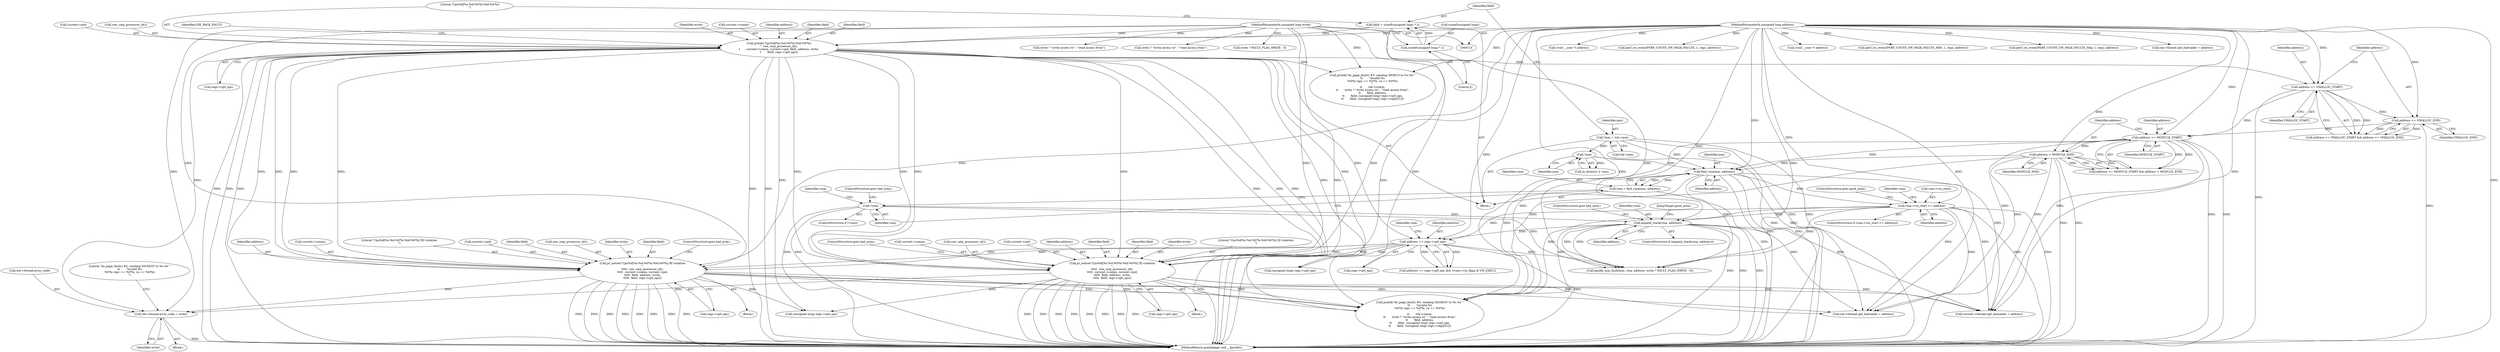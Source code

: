 digraph "0_linux_a8b0ca17b80e92faab46ee7179ba9e99ccb61233_14@API" {
"1000415" [label="(Call,tsk->thread.error_code = write)"];
"1000302" [label="(Call,pr_notice(\"Cpu%d[%s:%d:%0*lx:%ld:%0*lx] RI violation\n\",\n\t\t\t\t\t  raw_smp_processor_id(),\n\t\t\t\t\t  current->comm, current->pid,\n\t\t\t\t\t  field, address, write,\n\t\t\t\t\t  field, regs->cp0_epc))"];
"1000142" [label="(Call,printk(\"Cpu%d[%s:%d:%0*lx:%ld:%0*lx]\n\", raw_smp_processor_id(),\n\t       current->comm, current->pid, field, address, write,\n\t       field, regs->cp0_epc))"];
"1000134" [label="(Call,field = sizeof(unsigned long) * 2)"];
"1000136" [label="(Call,sizeof(unsigned long) * 2)"];
"1000117" [label="(MethodParameterIn,unsigned long address)"];
"1000116" [label="(MethodParameterIn,unsigned long write)"];
"1000265" [label="(Call,address == regs->cp0_epc)"];
"1000237" [label="(Call,expand_stack(vma, address))"];
"1000218" [label="(Call,!vma)"];
"1000212" [label="(Call,vma = find_vma(mm, address))"];
"1000214" [label="(Call,find_vma(mm, address))"];
"1000128" [label="(Call,*mm = tsk->mm)"];
"1000204" [label="(Call,!mm)"];
"1000194" [label="(Call,address >= MODULE_START)"];
"1000184" [label="(Call,address >= VMALLOC_START)"];
"1000187" [label="(Call,address <= VMALLOC_END)"];
"1000197" [label="(Call,address < MODULE_END)"];
"1000222" [label="(Call,vma->vm_start <= address)"];
"1000277" [label="(Call,pr_notice(\"Cpu%d[%s:%d:%0*lx:%ld:%0*lx] XI violation\n\",\n\t\t\t\t\t  raw_smp_processor_id(),\n\t\t\t\t\t  current->comm, current->pid,\n\t\t\t\t\t  field, address, write,\n\t\t\t\t\t  field, regs->cp0_epc))"];
"1000195" [label="(Identifier,address)"];
"1000142" [label="(Call,printk(\"Cpu%d[%s:%d:%0*lx:%ld:%0*lx]\n\", raw_smp_processor_id(),\n\t       current->comm, current->pid, field, address, write,\n\t       field, regs->cp0_epc))"];
"1000314" [label="(Identifier,field)"];
"1000153" [label="(Identifier,write)"];
"1000155" [label="(Call,regs->cp0_epc)"];
"1000267" [label="(Call,regs->cp0_epc)"];
"1000266" [label="(Identifier,address)"];
"1000422" [label="(Call,printk(\"do_page_fault() #2: sending SIGSEGV to %s for \"\n\t\t       \"invalid %s\n%0*lx (epc == %0*lx, ra == %0*lx)\n\",\n\t\t       tsk->comm,\n\t\t       write ? \"write access to\" : \"read access from\",\n\t\t       field, address,\n\t\t       field, (unsigned long) regs->cp0_epc,\n\t\t       field, (unsigned long) regs->regs[31]))"];
"1000216" [label="(Identifier,address)"];
"1000239" [label="(Identifier,address)"];
"1000280" [label="(Call,current->comm)"];
"1000513" [label="(Call,write ? \"write access to\" : \"read access from\")"];
"1000198" [label="(Identifier,address)"];
"1000145" [label="(Call,current->comm)"];
"1000276" [label="(Block,)"];
"1000193" [label="(Call,address >= MODULE_START && address < MODULE_END)"];
"1000189" [label="(Identifier,VMALLOC_END)"];
"1000427" [label="(Call,write ? \"write access to\" : \"read access from\")"];
"1000241" [label="(JumpTarget,good_area:)"];
"1000318" [label="(ControlStructure,goto bad_area;)"];
"1000212" [label="(Call,vma = find_vma(mm, address))"];
"1000236" [label="(ControlStructure,if (expand_stack(vma, address)))"];
"1000217" [label="(ControlStructure,if (!vma))"];
"1000277" [label="(Call,pr_notice(\"Cpu%d[%s:%d:%0*lx:%ld:%0*lx] XI violation\n\",\n\t\t\t\t\t  raw_smp_processor_id(),\n\t\t\t\t\t  current->comm, current->pid,\n\t\t\t\t\t  field, address, write,\n\t\t\t\t\t  field, regs->cp0_epc))"];
"1000335" [label="(Call,handle_mm_fault(mm, vma, address, write ? FAULT_FLAG_WRITE : 0))"];
"1000302" [label="(Call,pr_notice(\"Cpu%d[%s:%d:%0*lx:%ld:%0*lx] RI violation\n\",\n\t\t\t\t\t  raw_smp_processor_id(),\n\t\t\t\t\t  current->comm, current->pid,\n\t\t\t\t\t  field, address, write,\n\t\t\t\t\t  field, regs->cp0_epc))"];
"1000213" [label="(Identifier,vma)"];
"1000194" [label="(Call,address >= MODULE_START)"];
"1000226" [label="(Identifier,address)"];
"1000183" [label="(Call,address >= VMALLOC_START && address <= VMALLOC_END)"];
"1000408" [label="(Call,tsk->thread.cp0_badvaddr = address)"];
"1000265" [label="(Call,address == regs->cp0_epc)"];
"1000118" [label="(Block,)"];
"1000312" [label="(Identifier,address)"];
"1000135" [label="(Identifier,field)"];
"1000129" [label="(Identifier,mm)"];
"1000520" [label="(Call,(unsigned long) regs->cp0_epc)"];
"1000219" [label="(Identifier,vma)"];
"1000232" [label="(Identifier,vma)"];
"1000240" [label="(ControlStructure,goto bad_area;)"];
"1000185" [label="(Identifier,address)"];
"1000415" [label="(Call,tsk->thread.error_code = write)"];
"1000222" [label="(Call,vma->vm_start <= address)"];
"1000475" [label="(Call,current->thread.cp0_baduaddr = address)"];
"1000134" [label="(Call,field = sizeof(unsigned long) * 2)"];
"1000220" [label="(ControlStructure,goto bad_area;)"];
"1000305" [label="(Call,current->comm)"];
"1000128" [label="(Call,*mm = tsk->mm)"];
"1000152" [label="(Identifier,address)"];
"1000238" [label="(Identifier,vma)"];
"1000199" [label="(Identifier,MODULE_END)"];
"1000303" [label="(Literal,\"Cpu%d[%s:%d:%0*lx:%ld:%0*lx] RI violation\n\")"];
"1000116" [label="(MethodParameterIn,unsigned long write)"];
"1000214" [label="(Call,find_vma(mm, address))"];
"1000137" [label="(Call,sizeof(unsigned long))"];
"1000204" [label="(Call,!mm)"];
"1000188" [label="(Identifier,address)"];
"1000279" [label="(Call,raw_smp_processor_id())"];
"1000143" [label="(Literal,\"Cpu%d[%s:%d:%0*lx:%ld:%0*lx]\n\")"];
"1000416" [label="(Call,tsk->thread.error_code)"];
"1000154" [label="(Identifier,field)"];
"1000656" [label="(MethodReturn,asmlinkage void __kprobes)"];
"1000117" [label="(MethodParameterIn,unsigned long address)"];
"1000283" [label="(Call,current->pid)"];
"1000237" [label="(Call,expand_stack(vma, address))"];
"1000315" [label="(Call,regs->cp0_epc)"];
"1000559" [label="(Call,(void __user *) address)"];
"1000308" [label="(Call,current->pid)"];
"1000223" [label="(Call,vma->vm_start)"];
"1000151" [label="(Identifier,field)"];
"1000421" [label="(Identifier,write)"];
"1000311" [label="(Identifier,field)"];
"1000382" [label="(Call,perf_sw_event(PERF_COUNT_SW_PAGE_FAULTS_MIN, 1, regs, address))"];
"1000202" [label="(Call,in_atomic() || !mm)"];
"1000197" [label="(Call,address < MODULE_END)"];
"1000287" [label="(Identifier,address)"];
"1000407" [label="(Block,)"];
"1000339" [label="(Call,write ? FAULT_FLAG_WRITE : 0)"];
"1000371" [label="(Call,perf_sw_event(PERF_COUNT_SW_PAGE_FAULTS_MAJ, 1, regs, address))"];
"1000187" [label="(Call,address <= VMALLOC_END)"];
"1000196" [label="(Identifier,MODULE_START)"];
"1000304" [label="(Call,raw_smp_processor_id())"];
"1000148" [label="(Call,current->pid)"];
"1000286" [label="(Identifier,field)"];
"1000289" [label="(Identifier,field)"];
"1000533" [label="(Call,tsk->thread.cp0_badvaddr = address)"];
"1000144" [label="(Call,raw_smp_processor_id())"];
"1000273" [label="(Identifier,vma)"];
"1000227" [label="(ControlStructure,goto good_area;)"];
"1000186" [label="(Identifier,VMALLOC_START)"];
"1000136" [label="(Call,sizeof(unsigned long) * 2)"];
"1000161" [label="(Identifier,DIE_PAGE_FAULT)"];
"1000301" [label="(Block,)"];
"1000508" [label="(Call,printk(\"do_page_fault() #3: sending SIGBUS to %s for \"\n\t\t       \"invalid %s\n%0*lx (epc == %0*lx, ra == %0*lx)\n\",\n\t\t       tsk->comm,\n\t\t       write ? \"write access to\" : \"read access from\",\n\t\t       field, address,\n\t\t       field, (unsigned long) regs->cp0_epc,\n\t\t       field, (unsigned long) regs->regs[31]))"];
"1000290" [label="(Call,regs->cp0_epc)"];
"1000221" [label="(ControlStructure,if (vma->vm_start <= address))"];
"1000313" [label="(Identifier,write)"];
"1000184" [label="(Call,address >= VMALLOC_START)"];
"1000423" [label="(Literal,\"do_page_fault() #2: sending SIGSEGV to %s for \"\n\t\t       \"invalid %s\n%0*lx (epc == %0*lx, ra == %0*lx)\n\")"];
"1000139" [label="(Literal,2)"];
"1000461" [label="(Call,(void __user *) address)"];
"1000224" [label="(Identifier,vma)"];
"1000288" [label="(Identifier,write)"];
"1000264" [label="(Call,address == regs->cp0_epc && !(vma->vm_flags & VM_EXEC))"];
"1000278" [label="(Literal,\"Cpu%d[%s:%d:%0*lx:%ld:%0*lx] XI violation\n\")"];
"1000130" [label="(Call,tsk->mm)"];
"1000343" [label="(Call,perf_sw_event(PERF_COUNT_SW_PAGE_FAULTS, 1, regs, address))"];
"1000434" [label="(Call,(unsigned long) regs->cp0_epc)"];
"1000218" [label="(Call,!vma)"];
"1000205" [label="(Identifier,mm)"];
"1000293" [label="(ControlStructure,goto bad_area;)"];
"1000215" [label="(Identifier,mm)"];
"1000415" -> "1000407"  [label="AST: "];
"1000415" -> "1000421"  [label="CFG: "];
"1000416" -> "1000415"  [label="AST: "];
"1000421" -> "1000415"  [label="AST: "];
"1000423" -> "1000415"  [label="CFG: "];
"1000415" -> "1000656"  [label="DDG: "];
"1000302" -> "1000415"  [label="DDG: "];
"1000142" -> "1000415"  [label="DDG: "];
"1000277" -> "1000415"  [label="DDG: "];
"1000116" -> "1000415"  [label="DDG: "];
"1000302" -> "1000301"  [label="AST: "];
"1000302" -> "1000315"  [label="CFG: "];
"1000303" -> "1000302"  [label="AST: "];
"1000304" -> "1000302"  [label="AST: "];
"1000305" -> "1000302"  [label="AST: "];
"1000308" -> "1000302"  [label="AST: "];
"1000311" -> "1000302"  [label="AST: "];
"1000312" -> "1000302"  [label="AST: "];
"1000313" -> "1000302"  [label="AST: "];
"1000314" -> "1000302"  [label="AST: "];
"1000315" -> "1000302"  [label="AST: "];
"1000318" -> "1000302"  [label="CFG: "];
"1000302" -> "1000656"  [label="DDG: "];
"1000302" -> "1000656"  [label="DDG: "];
"1000302" -> "1000656"  [label="DDG: "];
"1000302" -> "1000656"  [label="DDG: "];
"1000302" -> "1000656"  [label="DDG: "];
"1000302" -> "1000656"  [label="DDG: "];
"1000302" -> "1000656"  [label="DDG: "];
"1000302" -> "1000656"  [label="DDG: "];
"1000142" -> "1000302"  [label="DDG: "];
"1000142" -> "1000302"  [label="DDG: "];
"1000142" -> "1000302"  [label="DDG: "];
"1000142" -> "1000302"  [label="DDG: "];
"1000265" -> "1000302"  [label="DDG: "];
"1000265" -> "1000302"  [label="DDG: "];
"1000117" -> "1000302"  [label="DDG: "];
"1000116" -> "1000302"  [label="DDG: "];
"1000302" -> "1000408"  [label="DDG: "];
"1000302" -> "1000422"  [label="DDG: "];
"1000302" -> "1000422"  [label="DDG: "];
"1000302" -> "1000434"  [label="DDG: "];
"1000302" -> "1000475"  [label="DDG: "];
"1000142" -> "1000118"  [label="AST: "];
"1000142" -> "1000155"  [label="CFG: "];
"1000143" -> "1000142"  [label="AST: "];
"1000144" -> "1000142"  [label="AST: "];
"1000145" -> "1000142"  [label="AST: "];
"1000148" -> "1000142"  [label="AST: "];
"1000151" -> "1000142"  [label="AST: "];
"1000152" -> "1000142"  [label="AST: "];
"1000153" -> "1000142"  [label="AST: "];
"1000154" -> "1000142"  [label="AST: "];
"1000155" -> "1000142"  [label="AST: "];
"1000161" -> "1000142"  [label="CFG: "];
"1000142" -> "1000656"  [label="DDG: "];
"1000142" -> "1000656"  [label="DDG: "];
"1000142" -> "1000656"  [label="DDG: "];
"1000142" -> "1000656"  [label="DDG: "];
"1000142" -> "1000656"  [label="DDG: "];
"1000142" -> "1000656"  [label="DDG: "];
"1000142" -> "1000656"  [label="DDG: "];
"1000142" -> "1000656"  [label="DDG: "];
"1000134" -> "1000142"  [label="DDG: "];
"1000117" -> "1000142"  [label="DDG: "];
"1000116" -> "1000142"  [label="DDG: "];
"1000142" -> "1000184"  [label="DDG: "];
"1000142" -> "1000265"  [label="DDG: "];
"1000142" -> "1000277"  [label="DDG: "];
"1000142" -> "1000277"  [label="DDG: "];
"1000142" -> "1000277"  [label="DDG: "];
"1000142" -> "1000277"  [label="DDG: "];
"1000142" -> "1000422"  [label="DDG: "];
"1000142" -> "1000434"  [label="DDG: "];
"1000142" -> "1000508"  [label="DDG: "];
"1000142" -> "1000520"  [label="DDG: "];
"1000134" -> "1000118"  [label="AST: "];
"1000134" -> "1000136"  [label="CFG: "];
"1000135" -> "1000134"  [label="AST: "];
"1000136" -> "1000134"  [label="AST: "];
"1000143" -> "1000134"  [label="CFG: "];
"1000134" -> "1000656"  [label="DDG: "];
"1000136" -> "1000134"  [label="DDG: "];
"1000136" -> "1000139"  [label="CFG: "];
"1000137" -> "1000136"  [label="AST: "];
"1000139" -> "1000136"  [label="AST: "];
"1000117" -> "1000114"  [label="AST: "];
"1000117" -> "1000656"  [label="DDG: "];
"1000117" -> "1000184"  [label="DDG: "];
"1000117" -> "1000187"  [label="DDG: "];
"1000117" -> "1000194"  [label="DDG: "];
"1000117" -> "1000197"  [label="DDG: "];
"1000117" -> "1000214"  [label="DDG: "];
"1000117" -> "1000222"  [label="DDG: "];
"1000117" -> "1000237"  [label="DDG: "];
"1000117" -> "1000265"  [label="DDG: "];
"1000117" -> "1000277"  [label="DDG: "];
"1000117" -> "1000335"  [label="DDG: "];
"1000117" -> "1000343"  [label="DDG: "];
"1000117" -> "1000371"  [label="DDG: "];
"1000117" -> "1000382"  [label="DDG: "];
"1000117" -> "1000408"  [label="DDG: "];
"1000117" -> "1000422"  [label="DDG: "];
"1000117" -> "1000461"  [label="DDG: "];
"1000117" -> "1000475"  [label="DDG: "];
"1000117" -> "1000508"  [label="DDG: "];
"1000117" -> "1000533"  [label="DDG: "];
"1000117" -> "1000559"  [label="DDG: "];
"1000116" -> "1000114"  [label="AST: "];
"1000116" -> "1000656"  [label="DDG: "];
"1000116" -> "1000277"  [label="DDG: "];
"1000116" -> "1000335"  [label="DDG: "];
"1000116" -> "1000339"  [label="DDG: "];
"1000116" -> "1000422"  [label="DDG: "];
"1000116" -> "1000427"  [label="DDG: "];
"1000116" -> "1000508"  [label="DDG: "];
"1000116" -> "1000513"  [label="DDG: "];
"1000265" -> "1000264"  [label="AST: "];
"1000265" -> "1000267"  [label="CFG: "];
"1000266" -> "1000265"  [label="AST: "];
"1000267" -> "1000265"  [label="AST: "];
"1000273" -> "1000265"  [label="CFG: "];
"1000264" -> "1000265"  [label="CFG: "];
"1000265" -> "1000656"  [label="DDG: "];
"1000265" -> "1000264"  [label="DDG: "];
"1000265" -> "1000264"  [label="DDG: "];
"1000237" -> "1000265"  [label="DDG: "];
"1000222" -> "1000265"  [label="DDG: "];
"1000265" -> "1000277"  [label="DDG: "];
"1000265" -> "1000277"  [label="DDG: "];
"1000265" -> "1000335"  [label="DDG: "];
"1000265" -> "1000520"  [label="DDG: "];
"1000237" -> "1000236"  [label="AST: "];
"1000237" -> "1000239"  [label="CFG: "];
"1000238" -> "1000237"  [label="AST: "];
"1000239" -> "1000237"  [label="AST: "];
"1000240" -> "1000237"  [label="CFG: "];
"1000241" -> "1000237"  [label="CFG: "];
"1000237" -> "1000656"  [label="DDG: "];
"1000237" -> "1000656"  [label="DDG: "];
"1000237" -> "1000656"  [label="DDG: "];
"1000218" -> "1000237"  [label="DDG: "];
"1000222" -> "1000237"  [label="DDG: "];
"1000237" -> "1000335"  [label="DDG: "];
"1000237" -> "1000335"  [label="DDG: "];
"1000237" -> "1000408"  [label="DDG: "];
"1000237" -> "1000422"  [label="DDG: "];
"1000237" -> "1000475"  [label="DDG: "];
"1000218" -> "1000217"  [label="AST: "];
"1000218" -> "1000219"  [label="CFG: "];
"1000219" -> "1000218"  [label="AST: "];
"1000220" -> "1000218"  [label="CFG: "];
"1000224" -> "1000218"  [label="CFG: "];
"1000218" -> "1000656"  [label="DDG: "];
"1000218" -> "1000656"  [label="DDG: "];
"1000212" -> "1000218"  [label="DDG: "];
"1000218" -> "1000335"  [label="DDG: "];
"1000212" -> "1000118"  [label="AST: "];
"1000212" -> "1000214"  [label="CFG: "];
"1000213" -> "1000212"  [label="AST: "];
"1000214" -> "1000212"  [label="AST: "];
"1000219" -> "1000212"  [label="CFG: "];
"1000212" -> "1000656"  [label="DDG: "];
"1000214" -> "1000212"  [label="DDG: "];
"1000214" -> "1000212"  [label="DDG: "];
"1000214" -> "1000216"  [label="CFG: "];
"1000215" -> "1000214"  [label="AST: "];
"1000216" -> "1000214"  [label="AST: "];
"1000214" -> "1000656"  [label="DDG: "];
"1000214" -> "1000656"  [label="DDG: "];
"1000128" -> "1000214"  [label="DDG: "];
"1000204" -> "1000214"  [label="DDG: "];
"1000194" -> "1000214"  [label="DDG: "];
"1000197" -> "1000214"  [label="DDG: "];
"1000214" -> "1000222"  [label="DDG: "];
"1000214" -> "1000335"  [label="DDG: "];
"1000214" -> "1000408"  [label="DDG: "];
"1000214" -> "1000422"  [label="DDG: "];
"1000214" -> "1000475"  [label="DDG: "];
"1000128" -> "1000118"  [label="AST: "];
"1000128" -> "1000130"  [label="CFG: "];
"1000129" -> "1000128"  [label="AST: "];
"1000130" -> "1000128"  [label="AST: "];
"1000135" -> "1000128"  [label="CFG: "];
"1000128" -> "1000656"  [label="DDG: "];
"1000128" -> "1000656"  [label="DDG: "];
"1000128" -> "1000204"  [label="DDG: "];
"1000204" -> "1000202"  [label="AST: "];
"1000204" -> "1000205"  [label="CFG: "];
"1000205" -> "1000204"  [label="AST: "];
"1000202" -> "1000204"  [label="CFG: "];
"1000204" -> "1000656"  [label="DDG: "];
"1000204" -> "1000202"  [label="DDG: "];
"1000194" -> "1000193"  [label="AST: "];
"1000194" -> "1000196"  [label="CFG: "];
"1000195" -> "1000194"  [label="AST: "];
"1000196" -> "1000194"  [label="AST: "];
"1000198" -> "1000194"  [label="CFG: "];
"1000193" -> "1000194"  [label="CFG: "];
"1000194" -> "1000656"  [label="DDG: "];
"1000194" -> "1000656"  [label="DDG: "];
"1000194" -> "1000193"  [label="DDG: "];
"1000194" -> "1000193"  [label="DDG: "];
"1000184" -> "1000194"  [label="DDG: "];
"1000187" -> "1000194"  [label="DDG: "];
"1000194" -> "1000197"  [label="DDG: "];
"1000194" -> "1000408"  [label="DDG: "];
"1000194" -> "1000422"  [label="DDG: "];
"1000194" -> "1000475"  [label="DDG: "];
"1000184" -> "1000183"  [label="AST: "];
"1000184" -> "1000186"  [label="CFG: "];
"1000185" -> "1000184"  [label="AST: "];
"1000186" -> "1000184"  [label="AST: "];
"1000188" -> "1000184"  [label="CFG: "];
"1000183" -> "1000184"  [label="CFG: "];
"1000184" -> "1000656"  [label="DDG: "];
"1000184" -> "1000183"  [label="DDG: "];
"1000184" -> "1000183"  [label="DDG: "];
"1000184" -> "1000187"  [label="DDG: "];
"1000187" -> "1000183"  [label="AST: "];
"1000187" -> "1000189"  [label="CFG: "];
"1000188" -> "1000187"  [label="AST: "];
"1000189" -> "1000187"  [label="AST: "];
"1000183" -> "1000187"  [label="CFG: "];
"1000187" -> "1000656"  [label="DDG: "];
"1000187" -> "1000183"  [label="DDG: "];
"1000187" -> "1000183"  [label="DDG: "];
"1000197" -> "1000193"  [label="AST: "];
"1000197" -> "1000199"  [label="CFG: "];
"1000198" -> "1000197"  [label="AST: "];
"1000199" -> "1000197"  [label="AST: "];
"1000193" -> "1000197"  [label="CFG: "];
"1000197" -> "1000656"  [label="DDG: "];
"1000197" -> "1000656"  [label="DDG: "];
"1000197" -> "1000193"  [label="DDG: "];
"1000197" -> "1000193"  [label="DDG: "];
"1000197" -> "1000408"  [label="DDG: "];
"1000197" -> "1000422"  [label="DDG: "];
"1000197" -> "1000475"  [label="DDG: "];
"1000222" -> "1000221"  [label="AST: "];
"1000222" -> "1000226"  [label="CFG: "];
"1000223" -> "1000222"  [label="AST: "];
"1000226" -> "1000222"  [label="AST: "];
"1000227" -> "1000222"  [label="CFG: "];
"1000232" -> "1000222"  [label="CFG: "];
"1000222" -> "1000656"  [label="DDG: "];
"1000222" -> "1000656"  [label="DDG: "];
"1000222" -> "1000656"  [label="DDG: "];
"1000222" -> "1000335"  [label="DDG: "];
"1000222" -> "1000408"  [label="DDG: "];
"1000222" -> "1000422"  [label="DDG: "];
"1000222" -> "1000475"  [label="DDG: "];
"1000277" -> "1000276"  [label="AST: "];
"1000277" -> "1000290"  [label="CFG: "];
"1000278" -> "1000277"  [label="AST: "];
"1000279" -> "1000277"  [label="AST: "];
"1000280" -> "1000277"  [label="AST: "];
"1000283" -> "1000277"  [label="AST: "];
"1000286" -> "1000277"  [label="AST: "];
"1000287" -> "1000277"  [label="AST: "];
"1000288" -> "1000277"  [label="AST: "];
"1000289" -> "1000277"  [label="AST: "];
"1000290" -> "1000277"  [label="AST: "];
"1000293" -> "1000277"  [label="CFG: "];
"1000277" -> "1000656"  [label="DDG: "];
"1000277" -> "1000656"  [label="DDG: "];
"1000277" -> "1000656"  [label="DDG: "];
"1000277" -> "1000656"  [label="DDG: "];
"1000277" -> "1000656"  [label="DDG: "];
"1000277" -> "1000656"  [label="DDG: "];
"1000277" -> "1000656"  [label="DDG: "];
"1000277" -> "1000656"  [label="DDG: "];
"1000277" -> "1000408"  [label="DDG: "];
"1000277" -> "1000422"  [label="DDG: "];
"1000277" -> "1000422"  [label="DDG: "];
"1000277" -> "1000434"  [label="DDG: "];
"1000277" -> "1000475"  [label="DDG: "];
}
